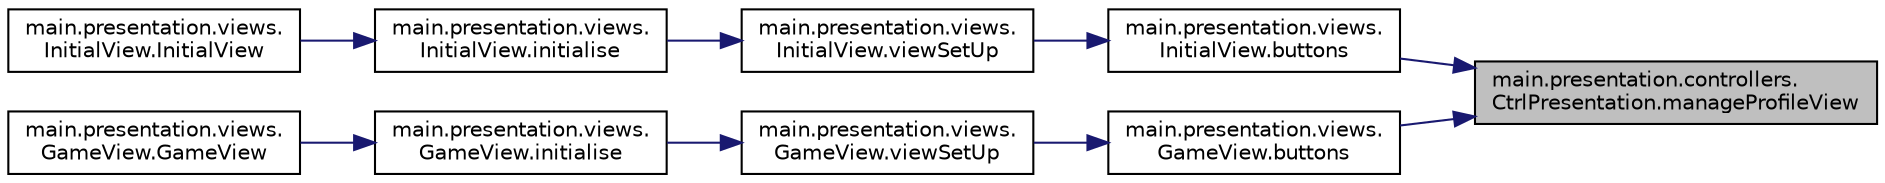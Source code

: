 digraph "main.presentation.controllers.CtrlPresentation.manageProfileView"
{
 // INTERACTIVE_SVG=YES
 // LATEX_PDF_SIZE
  edge [fontname="Helvetica",fontsize="10",labelfontname="Helvetica",labelfontsize="10"];
  node [fontname="Helvetica",fontsize="10",shape=record];
  rankdir="RL";
  Node1 [label="main.presentation.controllers.\lCtrlPresentation.manageProfileView",height=0.2,width=0.4,color="black", fillcolor="grey75", style="filled", fontcolor="black",tooltip=" "];
  Node1 -> Node2 [dir="back",color="midnightblue",fontsize="10",style="solid",fontname="Helvetica"];
  Node2 [label="main.presentation.views.\lInitialView.buttons",height=0.2,width=0.4,color="black", fillcolor="white", style="filled",URL="$classmain_1_1presentation_1_1views_1_1InitialView.html#a4470508c7eb79f2568f8d22a952e0ecf",tooltip=" "];
  Node2 -> Node3 [dir="back",color="midnightblue",fontsize="10",style="solid",fontname="Helvetica"];
  Node3 [label="main.presentation.views.\lInitialView.viewSetUp",height=0.2,width=0.4,color="black", fillcolor="white", style="filled",URL="$classmain_1_1presentation_1_1views_1_1InitialView.html#a272f46df199826ad8a2fb73a695069c0",tooltip=" "];
  Node3 -> Node4 [dir="back",color="midnightblue",fontsize="10",style="solid",fontname="Helvetica"];
  Node4 [label="main.presentation.views.\lInitialView.initialise",height=0.2,width=0.4,color="black", fillcolor="white", style="filled",URL="$classmain_1_1presentation_1_1views_1_1InitialView.html#a97b4e66d849d8be4a74db29e7c8ff751",tooltip=" "];
  Node4 -> Node5 [dir="back",color="midnightblue",fontsize="10",style="solid",fontname="Helvetica"];
  Node5 [label="main.presentation.views.\lInitialView.InitialView",height=0.2,width=0.4,color="black", fillcolor="white", style="filled",URL="$classmain_1_1presentation_1_1views_1_1InitialView.html#a75b65165433ddf24f619d923077bb31b",tooltip=" "];
  Node1 -> Node6 [dir="back",color="midnightblue",fontsize="10",style="solid",fontname="Helvetica"];
  Node6 [label="main.presentation.views.\lGameView.buttons",height=0.2,width=0.4,color="black", fillcolor="white", style="filled",URL="$classmain_1_1presentation_1_1views_1_1GameView.html#a26136610131938bb79bfe719612ff08d",tooltip=" "];
  Node6 -> Node7 [dir="back",color="midnightblue",fontsize="10",style="solid",fontname="Helvetica"];
  Node7 [label="main.presentation.views.\lGameView.viewSetUp",height=0.2,width=0.4,color="black", fillcolor="white", style="filled",URL="$classmain_1_1presentation_1_1views_1_1GameView.html#a3aa8c39e84bc6a55137e1ab602a21f60",tooltip=" "];
  Node7 -> Node8 [dir="back",color="midnightblue",fontsize="10",style="solid",fontname="Helvetica"];
  Node8 [label="main.presentation.views.\lGameView.initialise",height=0.2,width=0.4,color="black", fillcolor="white", style="filled",URL="$classmain_1_1presentation_1_1views_1_1GameView.html#a0bd3aee5deb7fd01f81e36e8e53b5446",tooltip=" "];
  Node8 -> Node9 [dir="back",color="midnightblue",fontsize="10",style="solid",fontname="Helvetica"];
  Node9 [label="main.presentation.views.\lGameView.GameView",height=0.2,width=0.4,color="black", fillcolor="white", style="filled",URL="$classmain_1_1presentation_1_1views_1_1GameView.html#a9bb4c3b2306ad017f58b70242bbe1d87",tooltip=" "];
}
